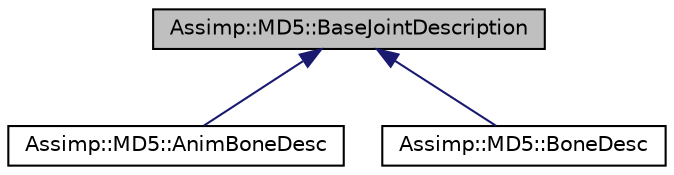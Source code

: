 digraph "Assimp::MD5::BaseJointDescription"
{
  edge [fontname="Helvetica",fontsize="10",labelfontname="Helvetica",labelfontsize="10"];
  node [fontname="Helvetica",fontsize="10",shape=record];
  Node1 [label="Assimp::MD5::BaseJointDescription",height=0.2,width=0.4,color="black", fillcolor="grey75", style="filled", fontcolor="black"];
  Node1 -> Node2 [dir="back",color="midnightblue",fontsize="10",style="solid",fontname="Helvetica"];
  Node2 [label="Assimp::MD5::AnimBoneDesc",height=0.2,width=0.4,color="black", fillcolor="white", style="filled",URL="$struct_assimp_1_1_m_d5_1_1_anim_bone_desc.html"];
  Node1 -> Node3 [dir="back",color="midnightblue",fontsize="10",style="solid",fontname="Helvetica"];
  Node3 [label="Assimp::MD5::BoneDesc",height=0.2,width=0.4,color="black", fillcolor="white", style="filled",URL="$struct_assimp_1_1_m_d5_1_1_bone_desc.html"];
}
